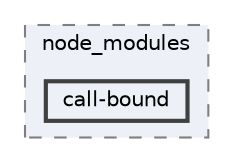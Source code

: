 digraph "C:/Users/arisc/OneDrive/Documents/GitHub/FINAL/EcoEats-Project/node_modules/call-bound"
{
 // LATEX_PDF_SIZE
  bgcolor="transparent";
  edge [fontname=Helvetica,fontsize=10,labelfontname=Helvetica,labelfontsize=10];
  node [fontname=Helvetica,fontsize=10,shape=box,height=0.2,width=0.4];
  compound=true
  subgraph clusterdir_5091f2b68170d33f954320199e2fed0a {
    graph [ bgcolor="#edf0f7", pencolor="grey50", label="node_modules", fontname=Helvetica,fontsize=10 style="filled,dashed", URL="dir_5091f2b68170d33f954320199e2fed0a.html",tooltip=""]
  dir_442da6f9d871d03d47d299fcae3b6b52 [label="call-bound", fillcolor="#edf0f7", color="grey25", style="filled,bold", URL="dir_442da6f9d871d03d47d299fcae3b6b52.html",tooltip=""];
  }
}
